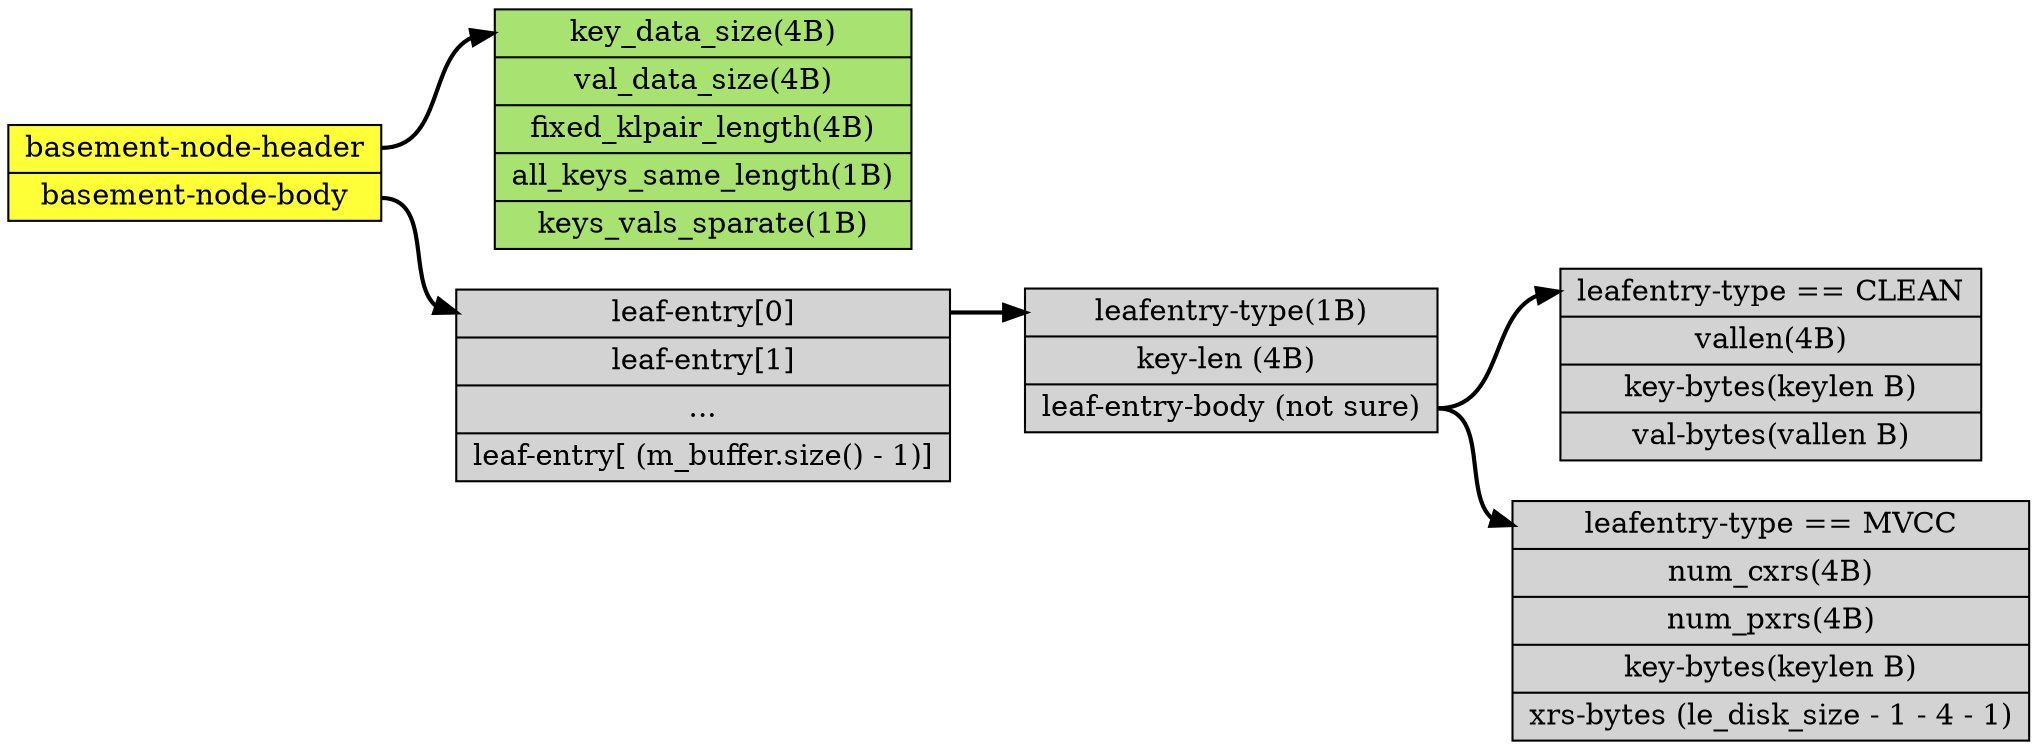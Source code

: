 digraph bndata{
	rankdir = LR ; 
	node [shape = record, style =filled];   
	edge [style = bold]; 

	bn_header [label = "<header> key_data_size(4B) | \
					  val_data_size(4B) | \
					  fixed_klpair_length(4B) | \
					  all_keys_same_length(1B) | \
					  keys_vals_sparate(1B)", fillcolor = "#A8E270"];


	bn_leaf_entry_list [label = "<header> leaf-entry[0] | \
								 leaf-entry[1] | 
								 ... | 
								 leaf-entry[ (m_buffer.size() - 1)]"];


	leafentry [label = "<header> leafentry-type(1B) | \ 
						key-len (4B) | 
						<body> leaf-entry-body (not sure)"]; 

	leaf_entry_body_clean [label = "<header> leafentry-type == CLEAN | 
							       vallen(4B) | 
							       key-bytes(keylen B) | 
							       val-bytes(vallen B)"]

	leaf_entry_body_mvcc [label = "<header> leafentry-type == MVCC | 
							       num_cxrs(4B) | 
							       num_pxrs(4B) | 
							       key-bytes(keylen B) | 
							       xrs-bytes (le_disk_size - 1 - 4 - 1)"]


	wbuf [label = "<header> basement-node-header|<body> basement-node-body", fillcolor="#FFFF37"]; 

	wbuf:header -> bn_header:header;
	wbuf:body -> bn_leaf_entry_list:header;
	bn_leaf_entry_list:header -> leafentry:header; 

	leafentry:body -> leaf_entry_body_clean:header; 
	leafentry:body -> leaf_entry_body_mvcc:header;
}